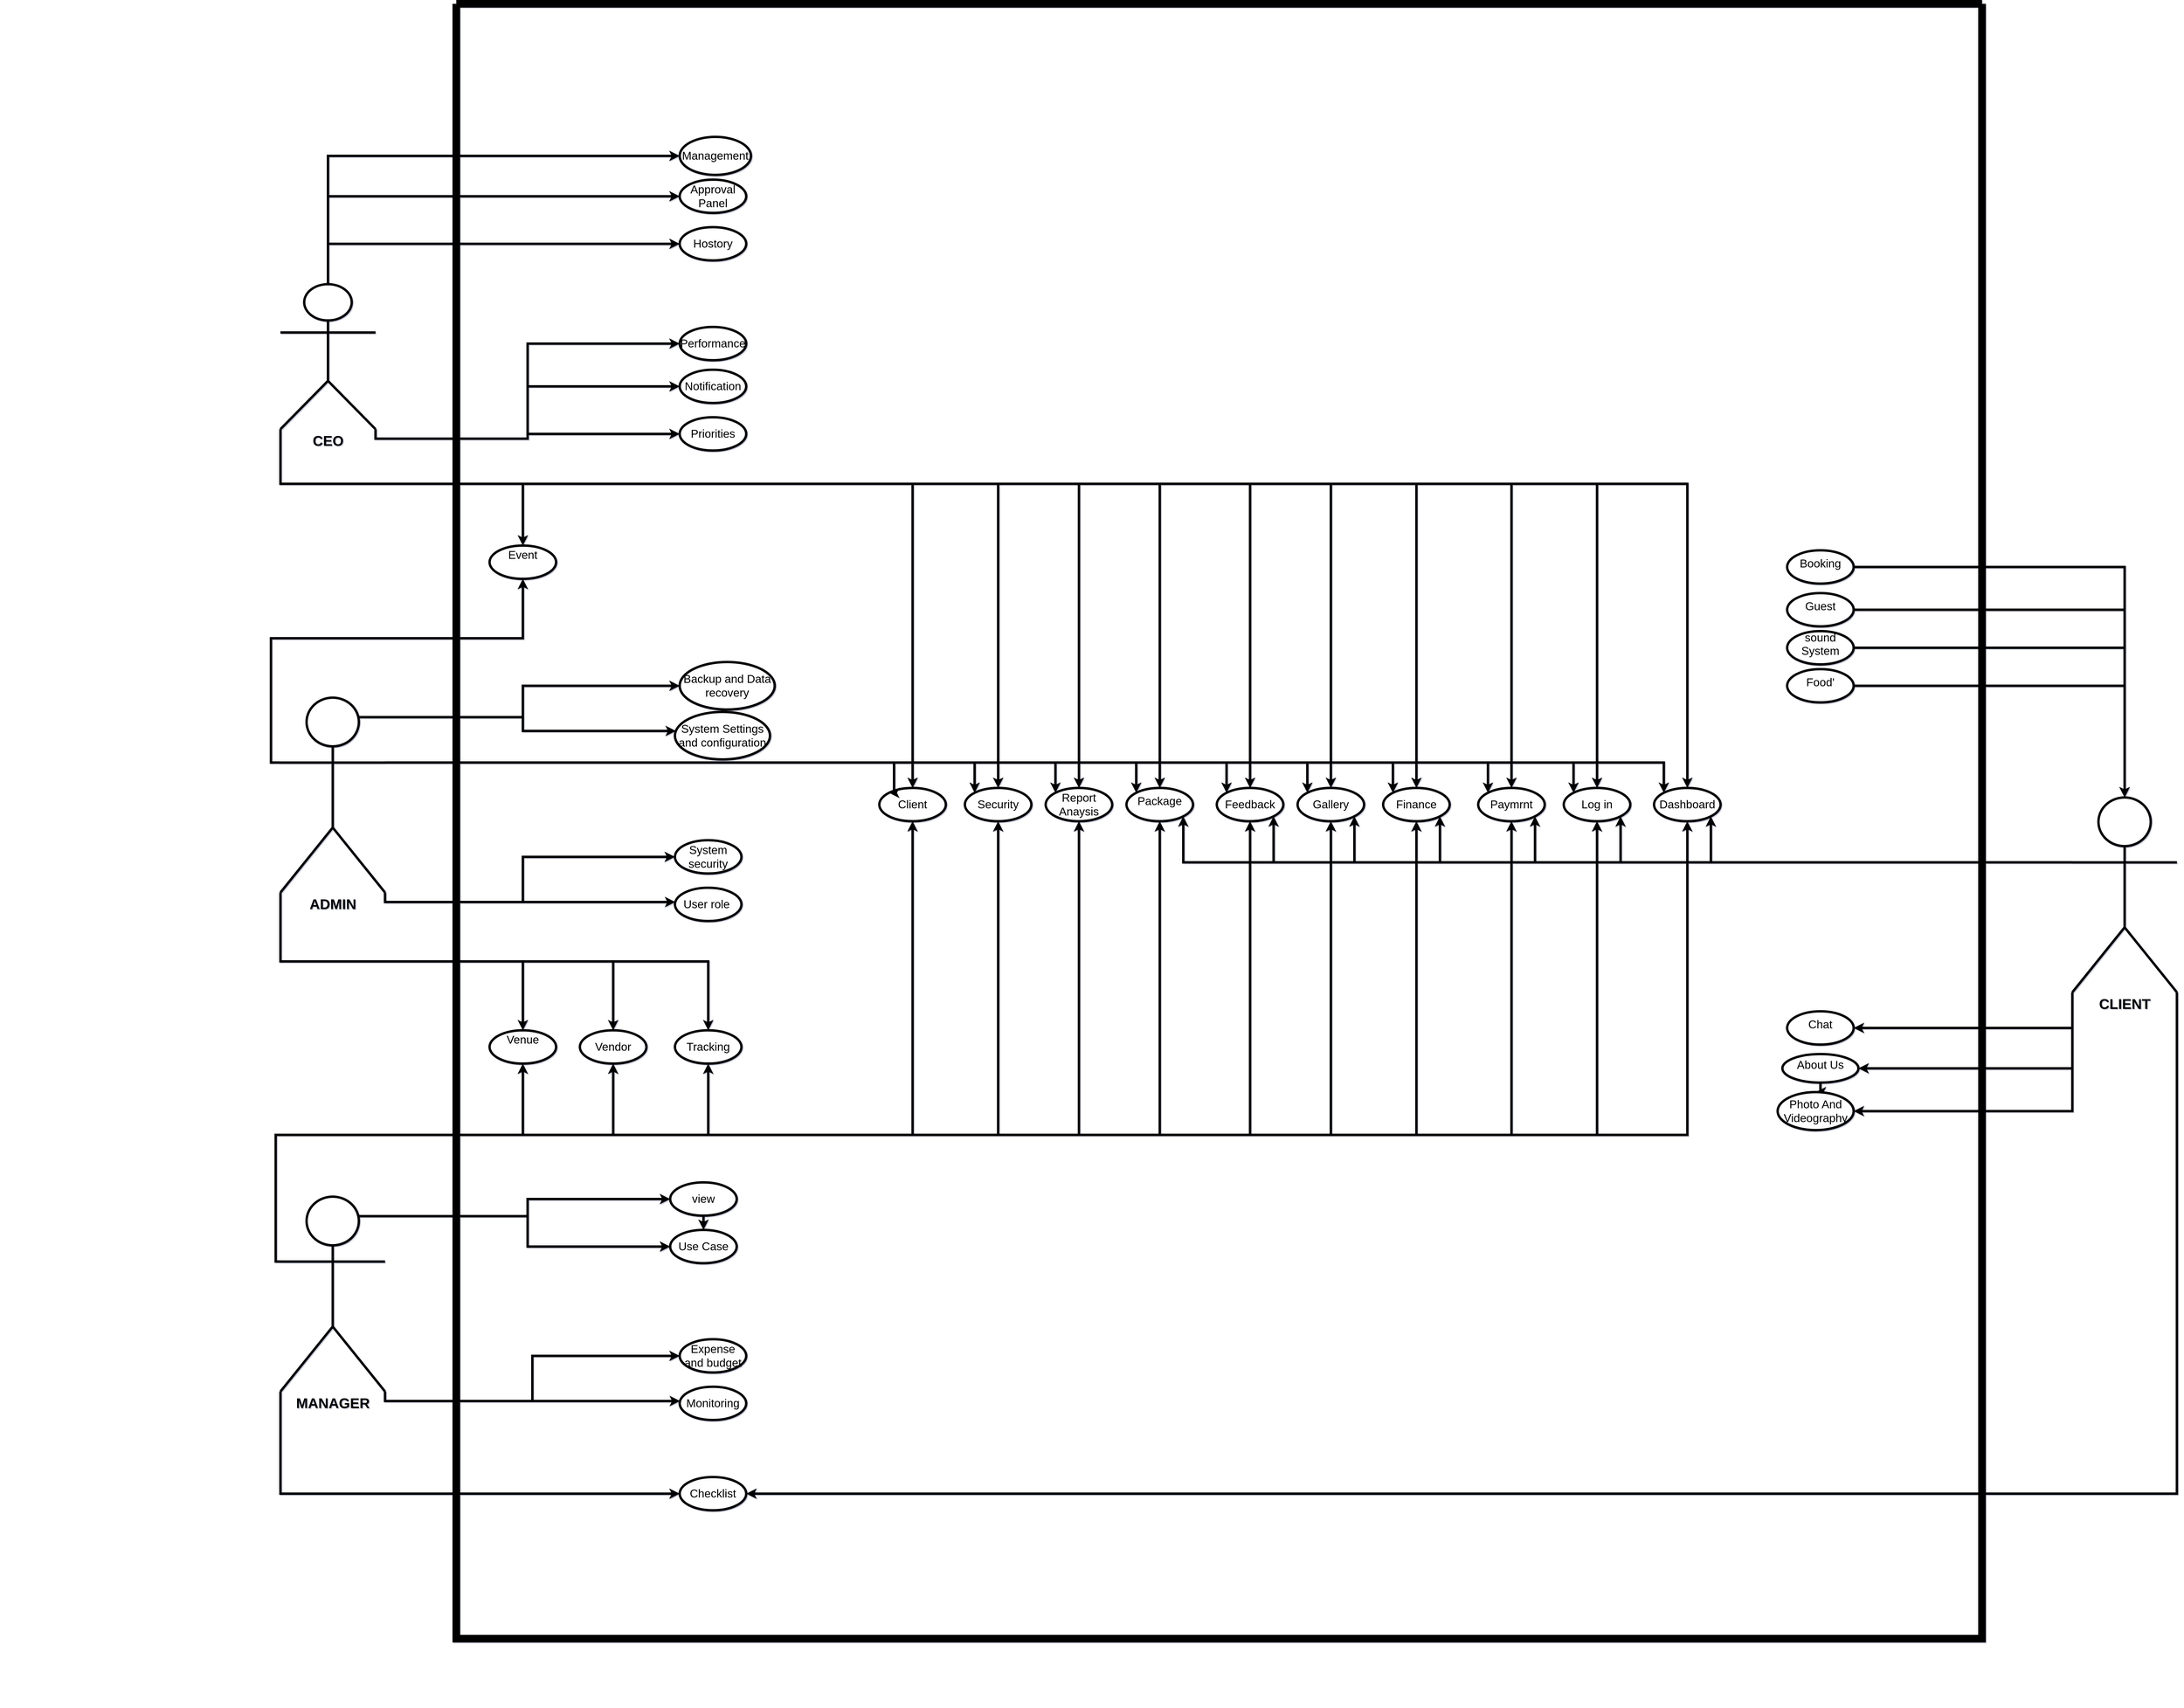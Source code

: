 <mxfile version="28.0.6">
  <diagram name="Page-1" id="98i2WBAldwoyOvlq1uC4">
    <mxGraphModel dx="9680" dy="4205" grid="1" gridSize="10" guides="1" tooltips="1" connect="1" arrows="1" fold="1" page="1" pageScale="1" pageWidth="850" pageHeight="1100" background="none" math="0" shadow="1">
      <root>
        <mxCell id="0" />
        <mxCell id="1" parent="0" />
        <mxCell id="5RYKfQcQYVmvj1kTy-Aw-5" value="&lt;font style=&quot;font-size: 24px;&quot;&gt;Client&lt;/font&gt;" style="ellipse;whiteSpace=wrap;html=1;strokeWidth=5;" parent="1" vertex="1">
          <mxGeometry x="-200" y="2040" width="140" height="70" as="geometry" />
        </mxCell>
        <mxCell id="5RYKfQcQYVmvj1kTy-Aw-12" value="&lt;font style=&quot;font-size: 24px;&quot;&gt;Security&lt;/font&gt;" style="ellipse;whiteSpace=wrap;html=1;strokeWidth=5;" parent="1" vertex="1">
          <mxGeometry x="-20" y="2040" width="140" height="70" as="geometry" />
        </mxCell>
        <mxCell id="5RYKfQcQYVmvj1kTy-Aw-13" value="&lt;font style=&quot;font-size: 24px;&quot;&gt;Report Anaysis&lt;/font&gt;" style="ellipse;whiteSpace=wrap;html=1;strokeWidth=5;" parent="1" vertex="1">
          <mxGeometry x="150" y="2040" width="140" height="70" as="geometry" />
        </mxCell>
        <mxCell id="5RYKfQcQYVmvj1kTy-Aw-14" value="&lt;font style=&quot;font-size: 24px;&quot;&gt;Package&lt;br&gt;&lt;/font&gt;&lt;div&gt;&lt;br&gt;&lt;/div&gt;" style="ellipse;whiteSpace=wrap;html=1;strokeWidth=5;" parent="1" vertex="1">
          <mxGeometry x="320" y="2040" width="140" height="70" as="geometry" />
        </mxCell>
        <mxCell id="5RYKfQcQYVmvj1kTy-Aw-15" value="&lt;font style=&quot;font-size: 24px;&quot;&gt;Feedback&lt;/font&gt;" style="ellipse;whiteSpace=wrap;html=1;strokeWidth=5;" parent="1" vertex="1">
          <mxGeometry x="510" y="2040" width="140" height="70" as="geometry" />
        </mxCell>
        <mxCell id="5RYKfQcQYVmvj1kTy-Aw-24" value="&lt;font style=&quot;font-size: 24px;&quot;&gt;Finance&lt;/font&gt;" style="ellipse;whiteSpace=wrap;html=1;strokeWidth=5;" parent="1" vertex="1">
          <mxGeometry x="860" y="2040" width="140" height="70" as="geometry" />
        </mxCell>
        <mxCell id="5RYKfQcQYVmvj1kTy-Aw-28" value="&lt;font style=&quot;font-size: 24px;&quot;&gt;Chat&lt;/font&gt;&lt;div&gt;&lt;br&gt;&lt;/div&gt;" style="ellipse;whiteSpace=wrap;html=1;strokeWidth=5;" parent="1" vertex="1">
          <mxGeometry x="1710" y="2510" width="140" height="70" as="geometry" />
        </mxCell>
        <mxCell id="NRBMkL1OBzcQJpQFI0O--3" value="" style="edgeStyle=orthogonalEdgeStyle;rounded=0;orthogonalLoop=1;jettySize=auto;html=1;strokeWidth=5;" parent="1" source="5RYKfQcQYVmvj1kTy-Aw-34" target="5RYKfQcQYVmvj1kTy-Aw-35" edge="1">
          <mxGeometry relative="1" as="geometry" />
        </mxCell>
        <mxCell id="5RYKfQcQYVmvj1kTy-Aw-34" value="&lt;font style=&quot;font-size: 24px;&quot;&gt;About Us&lt;/font&gt;&lt;div&gt;&lt;br&gt;&lt;/div&gt;" style="ellipse;whiteSpace=wrap;html=1;strokeWidth=5;" parent="1" vertex="1">
          <mxGeometry x="1700" y="2600" width="160" height="60" as="geometry" />
        </mxCell>
        <mxCell id="5RYKfQcQYVmvj1kTy-Aw-36" value="&lt;font style=&quot;font-size: 24px;&quot;&gt;Food&#39;&lt;/font&gt;&lt;div&gt;&lt;br&gt;&lt;/div&gt;" style="ellipse;whiteSpace=wrap;html=1;strokeWidth=5;" parent="1" vertex="1">
          <mxGeometry x="1710" y="1790" width="140" height="70" as="geometry" />
        </mxCell>
        <mxCell id="RMpWVRfSquwFkgEpWFyZ-4" style="edgeStyle=orthogonalEdgeStyle;rounded=0;orthogonalLoop=1;jettySize=auto;html=1;exitX=1;exitY=0.5;exitDx=0;exitDy=0;strokeWidth=5;" parent="1" source="5RYKfQcQYVmvj1kTy-Aw-37" target="RMpWVRfSquwFkgEpWFyZ-1" edge="1">
          <mxGeometry relative="1" as="geometry" />
        </mxCell>
        <mxCell id="5RYKfQcQYVmvj1kTy-Aw-37" value="&lt;font style=&quot;font-size: 24px;&quot;&gt;sound System&lt;/font&gt;&lt;div&gt;&lt;br&gt;&lt;/div&gt;" style="ellipse;whiteSpace=wrap;html=1;strokeWidth=5;" parent="1" vertex="1">
          <mxGeometry x="1710" y="1710" width="140" height="70" as="geometry" />
        </mxCell>
        <mxCell id="5RYKfQcQYVmvj1kTy-Aw-38" value="&lt;font style=&quot;font-size: 24px;&quot;&gt;Guest&lt;/font&gt;&lt;div&gt;&lt;br&gt;&lt;/div&gt;" style="ellipse;whiteSpace=wrap;html=1;strokeWidth=5;" parent="1" vertex="1">
          <mxGeometry x="1710" y="1630" width="140" height="70" as="geometry" />
        </mxCell>
        <mxCell id="RMpWVRfSquwFkgEpWFyZ-6" style="edgeStyle=orthogonalEdgeStyle;rounded=0;orthogonalLoop=1;jettySize=auto;html=1;exitX=1;exitY=0.5;exitDx=0;exitDy=0;strokeWidth=5;" parent="1" source="5RYKfQcQYVmvj1kTy-Aw-39" target="RMpWVRfSquwFkgEpWFyZ-1" edge="1">
          <mxGeometry relative="1" as="geometry" />
        </mxCell>
        <mxCell id="5RYKfQcQYVmvj1kTy-Aw-39" value="&lt;font style=&quot;font-size: 24px;&quot;&gt;Booking&lt;/font&gt;&lt;div&gt;&lt;br&gt;&lt;/div&gt;" style="ellipse;whiteSpace=wrap;html=1;strokeWidth=5;" parent="1" vertex="1">
          <mxGeometry x="1710" y="1540" width="140" height="70" as="geometry" />
        </mxCell>
        <mxCell id="5RYKfQcQYVmvj1kTy-Aw-41" value="&lt;font style=&quot;font-size: 24px;&quot;&gt;Gallery&lt;/font&gt;" style="ellipse;whiteSpace=wrap;html=1;strokeWidth=5;" parent="1" vertex="1">
          <mxGeometry x="680" y="2040" width="140" height="70" as="geometry" />
        </mxCell>
        <mxCell id="5RYKfQcQYVmvj1kTy-Aw-42" value="&lt;font style=&quot;font-size: 24px;&quot;&gt;Vendor&lt;/font&gt;" style="ellipse;whiteSpace=wrap;html=1;strokeWidth=5;" parent="1" vertex="1">
          <mxGeometry x="-830" y="2550" width="140" height="70" as="geometry" />
        </mxCell>
        <mxCell id="5RYKfQcQYVmvj1kTy-Aw-43" value="&lt;font style=&quot;font-size: 24px;&quot;&gt;Use Case&lt;/font&gt;" style="ellipse;whiteSpace=wrap;html=1;strokeWidth=5;" parent="1" vertex="1">
          <mxGeometry x="-640" y="2970" width="140" height="70" as="geometry" />
        </mxCell>
        <mxCell id="5RYKfQcQYVmvj1kTy-Aw-44" value="&lt;font style=&quot;font-size: 24px;&quot;&gt;Expense and budget&lt;/font&gt;" style="ellipse;whiteSpace=wrap;html=1;strokeWidth=5;" parent="1" vertex="1">
          <mxGeometry x="-620" y="3200" width="140" height="70" as="geometry" />
        </mxCell>
        <mxCell id="5RYKfQcQYVmvj1kTy-Aw-45" value="&lt;font style=&quot;font-size: 24px;&quot;&gt;Monitoring&lt;/font&gt;" style="ellipse;whiteSpace=wrap;html=1;strokeWidth=5;" parent="1" vertex="1">
          <mxGeometry x="-620" y="3300" width="140" height="70" as="geometry" />
        </mxCell>
        <mxCell id="5RYKfQcQYVmvj1kTy-Aw-46" value="&lt;font style=&quot;font-size: 24px;&quot;&gt;Dashboard&lt;/font&gt;" style="ellipse;whiteSpace=wrap;html=1;strokeWidth=5;" parent="1" vertex="1">
          <mxGeometry x="1430" y="2040" width="140" height="70" as="geometry" />
        </mxCell>
        <mxCell id="NRBMkL1OBzcQJpQFI0O--4" value="" style="edgeStyle=orthogonalEdgeStyle;rounded=0;orthogonalLoop=1;jettySize=auto;html=1;strokeWidth=5;" parent="1" source="5RYKfQcQYVmvj1kTy-Aw-47" target="5RYKfQcQYVmvj1kTy-Aw-43" edge="1">
          <mxGeometry relative="1" as="geometry" />
        </mxCell>
        <mxCell id="5RYKfQcQYVmvj1kTy-Aw-47" value="&lt;font style=&quot;font-size: 24px;&quot;&gt;view&lt;/font&gt;" style="ellipse;whiteSpace=wrap;html=1;strokeWidth=5;" parent="1" vertex="1">
          <mxGeometry x="-640" y="2870" width="140" height="70" as="geometry" />
        </mxCell>
        <mxCell id="5RYKfQcQYVmvj1kTy-Aw-48" value="&lt;font style=&quot;font-size: 24px;&quot;&gt;Tracking&lt;/font&gt;" style="ellipse;whiteSpace=wrap;html=1;strokeWidth=5;" parent="1" vertex="1">
          <mxGeometry x="-630" y="2550" width="140" height="70" as="geometry" />
        </mxCell>
        <mxCell id="GL6uxgAYJIIQpSZrVHLU-10" value="&lt;font style=&quot;font-size: 24px;&quot;&gt;Venue&lt;/font&gt;&lt;div&gt;&lt;span style=&quot;color: rgba(0, 0, 0, 0); font-family: monospace; text-align: start; text-wrap-mode: nowrap;&quot;&gt;&lt;font size=&quot;3&quot;&gt;%3CmxGraphModel%3E%3Croot%3E%3CmxCell%20id%3D%220%22%2F%3E%3CmxCell%20id%3D%221%22%20parent%3D%220%22%2F%3E%3CmxCell%20id%3D%222%22%20value%3D%22Use%20Case%22%20style%3D%22ellipse%3BwhiteSpace%3Dwrap%3Bhtml%3D1%3B%22%20vertex%3D%221%22%20parent%3D%221%22%3E%3CmxGeometry%20x%3D%22-440%22%20y%3D%221960%22%20width%3D%22140%22%20height%3D%2270%22%20as%3D%22geometry%22%2F%3E%3C%2FmxCell%3E%3C%2Froot%3E%3C%2FmxGraphModel%3E&lt;/font&gt;&lt;/span&gt;&lt;/div&gt;" style="ellipse;whiteSpace=wrap;html=1;strokeWidth=5;" parent="1" vertex="1">
          <mxGeometry x="-1020" y="2550" width="140" height="70" as="geometry" />
        </mxCell>
        <mxCell id="GL6uxgAYJIIQpSZrVHLU-13" value="&lt;font style=&quot;font-size: 24px;&quot;&gt;Paymrnt&lt;/font&gt;" style="ellipse;whiteSpace=wrap;html=1;strokeWidth=5;" parent="1" vertex="1">
          <mxGeometry x="1060" y="2040" width="140" height="70" as="geometry" />
        </mxCell>
        <mxCell id="2cAelRh5ny395EdpJnny-1" value="" style="edgeStyle=orthogonalEdgeStyle;rounded=0;orthogonalLoop=1;jettySize=auto;html=1;strokeWidth=5;" parent="1" source="GL6uxgAYJIIQpSZrVHLU-14" target="GL6uxgAYJIIQpSZrVHLU-16" edge="1">
          <mxGeometry relative="1" as="geometry" />
        </mxCell>
        <mxCell id="GL6uxgAYJIIQpSZrVHLU-14" value="&lt;font style=&quot;font-size: 24px;&quot;&gt;System Settings and configuration&lt;/font&gt;" style="ellipse;whiteSpace=wrap;html=1;strokeWidth=5;" parent="1" vertex="1">
          <mxGeometry x="-630" y="1880" width="200" height="100" as="geometry" />
        </mxCell>
        <mxCell id="GL6uxgAYJIIQpSZrVHLU-15" value="&lt;font style=&quot;font-size: 24px;&quot;&gt;User role&amp;nbsp;&lt;/font&gt;" style="ellipse;whiteSpace=wrap;html=1;strokeWidth=5;" parent="1" vertex="1">
          <mxGeometry x="-630" y="2250" width="140" height="70" as="geometry" />
        </mxCell>
        <mxCell id="GL6uxgAYJIIQpSZrVHLU-17" value="&lt;font style=&quot;font-size: 24px;&quot;&gt;Approval Panel&lt;/font&gt;" style="ellipse;whiteSpace=wrap;html=1;strokeWidth=5;" parent="1" vertex="1">
          <mxGeometry x="-620" y="760" width="140" height="70" as="geometry" />
        </mxCell>
        <mxCell id="GL6uxgAYJIIQpSZrVHLU-20" value="&lt;font style=&quot;font-size: 24px;&quot;&gt;Performance&lt;/font&gt;" style="ellipse;whiteSpace=wrap;html=1;strokeWidth=5;" parent="1" vertex="1">
          <mxGeometry x="-620" y="1070" width="140" height="70" as="geometry" />
        </mxCell>
        <mxCell id="GL6uxgAYJIIQpSZrVHLU-21" value="&lt;font style=&quot;font-size: 24px;&quot;&gt;Priorities&lt;/font&gt;" style="ellipse;whiteSpace=wrap;html=1;strokeWidth=5;" parent="1" vertex="1">
          <mxGeometry x="-620" y="1260" width="140" height="70" as="geometry" />
        </mxCell>
        <mxCell id="GL6uxgAYJIIQpSZrVHLU-22" value="&lt;font style=&quot;font-size: 24px;&quot;&gt;Notification&lt;/font&gt;" style="ellipse;whiteSpace=wrap;html=1;strokeWidth=5;" parent="1" vertex="1">
          <mxGeometry x="-620" y="1160" width="140" height="70" as="geometry" />
        </mxCell>
        <mxCell id="GL6uxgAYJIIQpSZrVHLU-23" value="&lt;font style=&quot;font-size: 24px;&quot;&gt;Hostory&lt;/font&gt;" style="ellipse;whiteSpace=wrap;html=1;strokeWidth=5;" parent="1" vertex="1">
          <mxGeometry x="-620" y="860" width="140" height="70" as="geometry" />
        </mxCell>
        <mxCell id="GL6uxgAYJIIQpSZrVHLU-24" value="&lt;font style=&quot;font-size: 24px;&quot;&gt;Management&lt;/font&gt;" style="ellipse;whiteSpace=wrap;html=1;strokeWidth=5;" parent="1" vertex="1">
          <mxGeometry x="-620" y="670" width="150" height="80" as="geometry" />
        </mxCell>
        <mxCell id="GL6uxgAYJIIQpSZrVHLU-25" value="&lt;font style=&quot;font-size: 24px;&quot;&gt;System security&lt;/font&gt;" style="ellipse;whiteSpace=wrap;html=1;strokeWidth=5;" parent="1" vertex="1">
          <mxGeometry x="-630" y="2150" width="140" height="70" as="geometry" />
        </mxCell>
        <mxCell id="GL6uxgAYJIIQpSZrVHLU-26" value="&lt;font style=&quot;font-size: 24px;&quot;&gt;Log in&lt;/font&gt;" style="ellipse;whiteSpace=wrap;html=1;strokeWidth=5;" parent="1" vertex="1">
          <mxGeometry x="1240" y="2040" width="140" height="70" as="geometry" />
        </mxCell>
        <mxCell id="GL6uxgAYJIIQpSZrVHLU-75" style="edgeStyle=orthogonalEdgeStyle;rounded=0;orthogonalLoop=1;jettySize=auto;html=1;exitX=0;exitY=1;exitDx=0;exitDy=0;exitPerimeter=0;entryX=0.5;entryY=0;entryDx=0;entryDy=0;strokeWidth=5;" parent="1" source="GL6uxgAYJIIQpSZrVHLU-29" target="GL6uxgAYJIIQpSZrVHLU-10" edge="1">
          <mxGeometry relative="1" as="geometry" />
        </mxCell>
        <mxCell id="GL6uxgAYJIIQpSZrVHLU-77" style="edgeStyle=orthogonalEdgeStyle;rounded=0;orthogonalLoop=1;jettySize=auto;html=1;exitX=0;exitY=1;exitDx=0;exitDy=0;exitPerimeter=0;entryX=0.5;entryY=0;entryDx=0;entryDy=0;strokeWidth=5;" parent="1" source="GL6uxgAYJIIQpSZrVHLU-29" target="5RYKfQcQYVmvj1kTy-Aw-42" edge="1">
          <mxGeometry relative="1" as="geometry" />
        </mxCell>
        <mxCell id="GL6uxgAYJIIQpSZrVHLU-78" style="edgeStyle=orthogonalEdgeStyle;rounded=0;orthogonalLoop=1;jettySize=auto;html=1;exitX=0;exitY=1;exitDx=0;exitDy=0;exitPerimeter=0;entryX=0.5;entryY=0;entryDx=0;entryDy=0;strokeWidth=5;" parent="1" source="GL6uxgAYJIIQpSZrVHLU-29" target="5RYKfQcQYVmvj1kTy-Aw-48" edge="1">
          <mxGeometry relative="1" as="geometry" />
        </mxCell>
        <mxCell id="GL6uxgAYJIIQpSZrVHLU-84" style="edgeStyle=orthogonalEdgeStyle;rounded=0;orthogonalLoop=1;jettySize=auto;html=1;exitX=0;exitY=0.333;exitDx=0;exitDy=0;exitPerimeter=0;entryX=0.5;entryY=1;entryDx=0;entryDy=0;strokeWidth=5;" parent="1" source="GL6uxgAYJIIQpSZrVHLU-29" target="GL6uxgAYJIIQpSZrVHLU-81" edge="1">
          <mxGeometry relative="1" as="geometry" />
        </mxCell>
        <mxCell id="GL6uxgAYJIIQpSZrVHLU-91" style="edgeStyle=orthogonalEdgeStyle;rounded=0;orthogonalLoop=1;jettySize=auto;html=1;exitX=1;exitY=0.333;exitDx=0;exitDy=0;exitPerimeter=0;entryX=0;entryY=0;entryDx=0;entryDy=0;strokeWidth=5;" parent="1" source="GL6uxgAYJIIQpSZrVHLU-29" target="5RYKfQcQYVmvj1kTy-Aw-5" edge="1">
          <mxGeometry relative="1" as="geometry">
            <Array as="points">
              <mxPoint x="-169" y="1987" />
            </Array>
          </mxGeometry>
        </mxCell>
        <mxCell id="GL6uxgAYJIIQpSZrVHLU-92" style="edgeStyle=orthogonalEdgeStyle;rounded=0;orthogonalLoop=1;jettySize=auto;html=1;exitX=1;exitY=0.333;exitDx=0;exitDy=0;exitPerimeter=0;entryX=0;entryY=0;entryDx=0;entryDy=0;strokeWidth=5;" parent="1" source="GL6uxgAYJIIQpSZrVHLU-29" target="5RYKfQcQYVmvj1kTy-Aw-12" edge="1">
          <mxGeometry relative="1" as="geometry">
            <Array as="points">
              <mxPoint x="1" y="1987" />
            </Array>
          </mxGeometry>
        </mxCell>
        <mxCell id="GL6uxgAYJIIQpSZrVHLU-93" style="edgeStyle=orthogonalEdgeStyle;rounded=0;orthogonalLoop=1;jettySize=auto;html=1;exitX=1;exitY=0.333;exitDx=0;exitDy=0;exitPerimeter=0;entryX=0;entryY=0;entryDx=0;entryDy=0;strokeWidth=5;" parent="1" source="GL6uxgAYJIIQpSZrVHLU-29" target="5RYKfQcQYVmvj1kTy-Aw-13" edge="1">
          <mxGeometry relative="1" as="geometry">
            <Array as="points">
              <mxPoint x="170" y="1987" />
            </Array>
          </mxGeometry>
        </mxCell>
        <mxCell id="GL6uxgAYJIIQpSZrVHLU-94" style="edgeStyle=orthogonalEdgeStyle;rounded=0;orthogonalLoop=1;jettySize=auto;html=1;exitX=1;exitY=0.333;exitDx=0;exitDy=0;exitPerimeter=0;entryX=0;entryY=0;entryDx=0;entryDy=0;strokeWidth=5;" parent="1" source="GL6uxgAYJIIQpSZrVHLU-29" target="5RYKfQcQYVmvj1kTy-Aw-14" edge="1">
          <mxGeometry relative="1" as="geometry">
            <Array as="points">
              <mxPoint x="340" y="1987" />
            </Array>
          </mxGeometry>
        </mxCell>
        <mxCell id="GL6uxgAYJIIQpSZrVHLU-96" style="edgeStyle=orthogonalEdgeStyle;rounded=0;orthogonalLoop=1;jettySize=auto;html=1;exitX=1;exitY=0.333;exitDx=0;exitDy=0;exitPerimeter=0;entryX=0;entryY=0;entryDx=0;entryDy=0;strokeWidth=5;" parent="1" source="GL6uxgAYJIIQpSZrVHLU-29" target="5RYKfQcQYVmvj1kTy-Aw-15" edge="1">
          <mxGeometry relative="1" as="geometry">
            <Array as="points">
              <mxPoint x="531" y="1987" />
            </Array>
          </mxGeometry>
        </mxCell>
        <mxCell id="GL6uxgAYJIIQpSZrVHLU-97" style="edgeStyle=orthogonalEdgeStyle;rounded=0;orthogonalLoop=1;jettySize=auto;html=1;exitX=1;exitY=0.333;exitDx=0;exitDy=0;exitPerimeter=0;entryX=0;entryY=0;entryDx=0;entryDy=0;strokeWidth=5;" parent="1" source="GL6uxgAYJIIQpSZrVHLU-29" target="5RYKfQcQYVmvj1kTy-Aw-41" edge="1">
          <mxGeometry relative="1" as="geometry">
            <Array as="points">
              <mxPoint x="700" y="1987" />
            </Array>
          </mxGeometry>
        </mxCell>
        <mxCell id="GL6uxgAYJIIQpSZrVHLU-98" style="edgeStyle=orthogonalEdgeStyle;rounded=0;orthogonalLoop=1;jettySize=auto;html=1;exitX=1;exitY=0.333;exitDx=0;exitDy=0;exitPerimeter=0;entryX=0;entryY=0;entryDx=0;entryDy=0;strokeWidth=5;" parent="1" source="GL6uxgAYJIIQpSZrVHLU-29" target="5RYKfQcQYVmvj1kTy-Aw-24" edge="1">
          <mxGeometry relative="1" as="geometry">
            <Array as="points">
              <mxPoint x="880" y="1987" />
            </Array>
          </mxGeometry>
        </mxCell>
        <mxCell id="GL6uxgAYJIIQpSZrVHLU-99" style="edgeStyle=orthogonalEdgeStyle;rounded=0;orthogonalLoop=1;jettySize=auto;html=1;exitX=1;exitY=0.333;exitDx=0;exitDy=0;exitPerimeter=0;entryX=0;entryY=0;entryDx=0;entryDy=0;strokeWidth=5;" parent="1" source="GL6uxgAYJIIQpSZrVHLU-29" target="GL6uxgAYJIIQpSZrVHLU-13" edge="1">
          <mxGeometry relative="1" as="geometry">
            <Array as="points">
              <mxPoint x="1080" y="1987" />
            </Array>
          </mxGeometry>
        </mxCell>
        <mxCell id="GL6uxgAYJIIQpSZrVHLU-100" style="edgeStyle=orthogonalEdgeStyle;rounded=0;orthogonalLoop=1;jettySize=auto;html=1;exitX=1;exitY=0.333;exitDx=0;exitDy=0;exitPerimeter=0;entryX=0;entryY=0;entryDx=0;entryDy=0;strokeWidth=5;" parent="1" source="GL6uxgAYJIIQpSZrVHLU-29" target="GL6uxgAYJIIQpSZrVHLU-26" edge="1">
          <mxGeometry relative="1" as="geometry">
            <Array as="points">
              <mxPoint x="1260" y="1987" />
            </Array>
          </mxGeometry>
        </mxCell>
        <mxCell id="GL6uxgAYJIIQpSZrVHLU-101" style="edgeStyle=orthogonalEdgeStyle;rounded=0;orthogonalLoop=1;jettySize=auto;html=1;exitX=1;exitY=0.333;exitDx=0;exitDy=0;exitPerimeter=0;entryX=0;entryY=0;entryDx=0;entryDy=0;strokeWidth=5;" parent="1" source="GL6uxgAYJIIQpSZrVHLU-29" target="5RYKfQcQYVmvj1kTy-Aw-46" edge="1">
          <mxGeometry relative="1" as="geometry">
            <Array as="points">
              <mxPoint x="1450" y="1987" />
            </Array>
          </mxGeometry>
        </mxCell>
        <mxCell id="RMpWVRfSquwFkgEpWFyZ-10" style="edgeStyle=orthogonalEdgeStyle;rounded=0;orthogonalLoop=1;jettySize=auto;html=1;exitX=0.75;exitY=0.1;exitDx=0;exitDy=0;exitPerimeter=0;strokeWidth=5;" parent="1" source="GL6uxgAYJIIQpSZrVHLU-29" target="GL6uxgAYJIIQpSZrVHLU-14" edge="1">
          <mxGeometry relative="1" as="geometry">
            <Array as="points">
              <mxPoint x="-950" y="1891" />
              <mxPoint x="-950" y="1920" />
            </Array>
          </mxGeometry>
        </mxCell>
        <mxCell id="RMpWVRfSquwFkgEpWFyZ-13" style="edgeStyle=orthogonalEdgeStyle;rounded=0;orthogonalLoop=1;jettySize=auto;html=1;exitX=0.75;exitY=0.1;exitDx=0;exitDy=0;exitPerimeter=0;entryX=0;entryY=0.5;entryDx=0;entryDy=0;strokeWidth=5;" parent="1" source="GL6uxgAYJIIQpSZrVHLU-29" target="GL6uxgAYJIIQpSZrVHLU-16" edge="1">
          <mxGeometry relative="1" as="geometry">
            <Array as="points">
              <mxPoint x="-950" y="1891" />
              <mxPoint x="-950" y="1825" />
            </Array>
          </mxGeometry>
        </mxCell>
        <mxCell id="RMpWVRfSquwFkgEpWFyZ-14" style="edgeStyle=orthogonalEdgeStyle;rounded=0;orthogonalLoop=1;jettySize=auto;html=1;exitX=1;exitY=1;exitDx=0;exitDy=0;exitPerimeter=0;entryX=0;entryY=0.5;entryDx=0;entryDy=0;strokeWidth=5;" parent="1" source="GL6uxgAYJIIQpSZrVHLU-29" target="GL6uxgAYJIIQpSZrVHLU-25" edge="1">
          <mxGeometry relative="1" as="geometry">
            <Array as="points">
              <mxPoint x="-1240" y="2280" />
              <mxPoint x="-950" y="2280" />
              <mxPoint x="-950" y="2185" />
            </Array>
          </mxGeometry>
        </mxCell>
        <mxCell id="RMpWVRfSquwFkgEpWFyZ-16" style="edgeStyle=orthogonalEdgeStyle;rounded=0;orthogonalLoop=1;jettySize=auto;html=1;exitX=1;exitY=1;exitDx=0;exitDy=0;exitPerimeter=0;strokeWidth=5;" parent="1" source="GL6uxgAYJIIQpSZrVHLU-29" target="GL6uxgAYJIIQpSZrVHLU-15" edge="1">
          <mxGeometry relative="1" as="geometry">
            <Array as="points">
              <mxPoint x="-1240" y="2280" />
            </Array>
          </mxGeometry>
        </mxCell>
        <mxCell id="GL6uxgAYJIIQpSZrVHLU-29" value="&lt;font&gt;ADMIN&lt;/font&gt;" style="shape=umlActor;verticalLabelPosition=bottom;verticalAlign=top;html=1;strokeWidth=5;fontStyle=1;fontSize=30;" parent="1" vertex="1">
          <mxGeometry x="-1460" y="1850" width="220" height="410" as="geometry" />
        </mxCell>
        <mxCell id="GL6uxgAYJIIQpSZrVHLU-40" style="edgeStyle=orthogonalEdgeStyle;rounded=0;orthogonalLoop=1;jettySize=auto;html=1;exitX=0.5;exitY=0;exitDx=0;exitDy=0;exitPerimeter=0;entryX=0;entryY=0.5;entryDx=0;entryDy=0;strokeWidth=5;" parent="1" source="GL6uxgAYJIIQpSZrVHLU-31" target="GL6uxgAYJIIQpSZrVHLU-24" edge="1">
          <mxGeometry relative="1" as="geometry" />
        </mxCell>
        <mxCell id="GL6uxgAYJIIQpSZrVHLU-41" style="edgeStyle=orthogonalEdgeStyle;rounded=0;orthogonalLoop=1;jettySize=auto;html=1;exitX=0.5;exitY=0;exitDx=0;exitDy=0;exitPerimeter=0;entryX=0;entryY=0.5;entryDx=0;entryDy=0;strokeWidth=5;" parent="1" source="GL6uxgAYJIIQpSZrVHLU-31" target="GL6uxgAYJIIQpSZrVHLU-17" edge="1">
          <mxGeometry relative="1" as="geometry" />
        </mxCell>
        <mxCell id="GL6uxgAYJIIQpSZrVHLU-85" style="edgeStyle=orthogonalEdgeStyle;rounded=0;orthogonalLoop=1;jettySize=auto;html=1;exitX=0;exitY=1;exitDx=0;exitDy=0;exitPerimeter=0;entryX=0.5;entryY=0;entryDx=0;entryDy=0;strokeWidth=5;" parent="1" source="GL6uxgAYJIIQpSZrVHLU-31" target="GL6uxgAYJIIQpSZrVHLU-81" edge="1">
          <mxGeometry relative="1" as="geometry">
            <Array as="points">
              <mxPoint x="-1460" y="1400" />
              <mxPoint x="-950" y="1400" />
            </Array>
          </mxGeometry>
        </mxCell>
        <mxCell id="GL6uxgAYJIIQpSZrVHLU-104" style="edgeStyle=orthogonalEdgeStyle;rounded=0;orthogonalLoop=1;jettySize=auto;html=1;exitX=0;exitY=1;exitDx=0;exitDy=0;exitPerimeter=0;entryX=0.5;entryY=0;entryDx=0;entryDy=0;strokeWidth=5;" parent="1" source="GL6uxgAYJIIQpSZrVHLU-31" target="5RYKfQcQYVmvj1kTy-Aw-5" edge="1">
          <mxGeometry relative="1" as="geometry">
            <Array as="points">
              <mxPoint x="-1460" y="1400" />
              <mxPoint x="-130" y="1400" />
            </Array>
          </mxGeometry>
        </mxCell>
        <mxCell id="GL6uxgAYJIIQpSZrVHLU-105" style="edgeStyle=orthogonalEdgeStyle;rounded=0;orthogonalLoop=1;jettySize=auto;html=1;exitX=0;exitY=1;exitDx=0;exitDy=0;exitPerimeter=0;entryX=0.5;entryY=0;entryDx=0;entryDy=0;strokeWidth=5;" parent="1" source="GL6uxgAYJIIQpSZrVHLU-31" target="5RYKfQcQYVmvj1kTy-Aw-12" edge="1">
          <mxGeometry relative="1" as="geometry">
            <Array as="points">
              <mxPoint x="-1460" y="1400" />
              <mxPoint x="50" y="1400" />
            </Array>
          </mxGeometry>
        </mxCell>
        <mxCell id="GL6uxgAYJIIQpSZrVHLU-108" style="edgeStyle=orthogonalEdgeStyle;rounded=0;orthogonalLoop=1;jettySize=auto;html=1;exitX=0;exitY=1;exitDx=0;exitDy=0;exitPerimeter=0;entryX=0.5;entryY=0;entryDx=0;entryDy=0;strokeWidth=5;" parent="1" source="GL6uxgAYJIIQpSZrVHLU-31" target="5RYKfQcQYVmvj1kTy-Aw-13" edge="1">
          <mxGeometry relative="1" as="geometry">
            <Array as="points">
              <mxPoint x="-1460" y="1400" />
              <mxPoint x="220" y="1400" />
            </Array>
          </mxGeometry>
        </mxCell>
        <mxCell id="GL6uxgAYJIIQpSZrVHLU-109" style="edgeStyle=orthogonalEdgeStyle;rounded=0;orthogonalLoop=1;jettySize=auto;html=1;exitX=0;exitY=1;exitDx=0;exitDy=0;exitPerimeter=0;entryX=0.5;entryY=0;entryDx=0;entryDy=0;strokeWidth=5;" parent="1" source="GL6uxgAYJIIQpSZrVHLU-31" target="5RYKfQcQYVmvj1kTy-Aw-14" edge="1">
          <mxGeometry relative="1" as="geometry">
            <Array as="points">
              <mxPoint x="-1460" y="1400" />
              <mxPoint x="390" y="1400" />
            </Array>
          </mxGeometry>
        </mxCell>
        <mxCell id="GL6uxgAYJIIQpSZrVHLU-110" style="edgeStyle=orthogonalEdgeStyle;rounded=0;orthogonalLoop=1;jettySize=auto;html=1;exitX=0;exitY=1;exitDx=0;exitDy=0;exitPerimeter=0;entryX=0.5;entryY=0;entryDx=0;entryDy=0;strokeWidth=5;" parent="1" source="GL6uxgAYJIIQpSZrVHLU-31" target="5RYKfQcQYVmvj1kTy-Aw-15" edge="1">
          <mxGeometry relative="1" as="geometry">
            <Array as="points">
              <mxPoint x="-1460" y="1400" />
              <mxPoint x="580" y="1400" />
            </Array>
          </mxGeometry>
        </mxCell>
        <mxCell id="GL6uxgAYJIIQpSZrVHLU-111" style="edgeStyle=orthogonalEdgeStyle;rounded=0;orthogonalLoop=1;jettySize=auto;html=1;exitX=0;exitY=1;exitDx=0;exitDy=0;exitPerimeter=0;strokeWidth=5;" parent="1" source="GL6uxgAYJIIQpSZrVHLU-31" target="5RYKfQcQYVmvj1kTy-Aw-41" edge="1">
          <mxGeometry relative="1" as="geometry">
            <Array as="points">
              <mxPoint x="-1460" y="1400" />
              <mxPoint x="750" y="1400" />
            </Array>
          </mxGeometry>
        </mxCell>
        <mxCell id="GL6uxgAYJIIQpSZrVHLU-112" style="edgeStyle=orthogonalEdgeStyle;rounded=0;orthogonalLoop=1;jettySize=auto;html=1;exitX=0;exitY=1;exitDx=0;exitDy=0;exitPerimeter=0;entryX=0.5;entryY=0;entryDx=0;entryDy=0;strokeWidth=5;" parent="1" source="GL6uxgAYJIIQpSZrVHLU-31" target="5RYKfQcQYVmvj1kTy-Aw-24" edge="1">
          <mxGeometry relative="1" as="geometry">
            <Array as="points">
              <mxPoint x="-1460" y="1400" />
              <mxPoint x="930" y="1400" />
            </Array>
          </mxGeometry>
        </mxCell>
        <mxCell id="GL6uxgAYJIIQpSZrVHLU-113" style="edgeStyle=orthogonalEdgeStyle;rounded=0;orthogonalLoop=1;jettySize=auto;html=1;exitX=0;exitY=1;exitDx=0;exitDy=0;exitPerimeter=0;entryX=0.5;entryY=0;entryDx=0;entryDy=0;strokeWidth=5;" parent="1" source="GL6uxgAYJIIQpSZrVHLU-31" target="GL6uxgAYJIIQpSZrVHLU-13" edge="1">
          <mxGeometry relative="1" as="geometry">
            <Array as="points">
              <mxPoint x="-1460" y="1400" />
              <mxPoint x="1130" y="1400" />
            </Array>
          </mxGeometry>
        </mxCell>
        <mxCell id="GL6uxgAYJIIQpSZrVHLU-115" style="edgeStyle=orthogonalEdgeStyle;rounded=0;orthogonalLoop=1;jettySize=auto;html=1;exitX=0;exitY=1;exitDx=0;exitDy=0;exitPerimeter=0;entryX=0.5;entryY=0;entryDx=0;entryDy=0;strokeWidth=5;" parent="1" source="GL6uxgAYJIIQpSZrVHLU-31" target="GL6uxgAYJIIQpSZrVHLU-26" edge="1">
          <mxGeometry relative="1" as="geometry">
            <Array as="points">
              <mxPoint x="-1460" y="1400" />
              <mxPoint x="1310" y="1400" />
            </Array>
          </mxGeometry>
        </mxCell>
        <mxCell id="GL6uxgAYJIIQpSZrVHLU-116" style="edgeStyle=orthogonalEdgeStyle;rounded=0;orthogonalLoop=1;jettySize=auto;html=1;exitX=0;exitY=1;exitDx=0;exitDy=0;exitPerimeter=0;entryX=0.5;entryY=0;entryDx=0;entryDy=0;strokeWidth=5;" parent="1" source="GL6uxgAYJIIQpSZrVHLU-31" target="5RYKfQcQYVmvj1kTy-Aw-46" edge="1">
          <mxGeometry relative="1" as="geometry">
            <Array as="points">
              <mxPoint x="-1460" y="1400" />
              <mxPoint x="1500" y="1400" />
            </Array>
          </mxGeometry>
        </mxCell>
        <mxCell id="RMpWVRfSquwFkgEpWFyZ-17" style="edgeStyle=orthogonalEdgeStyle;rounded=0;orthogonalLoop=1;jettySize=auto;html=1;exitX=0.5;exitY=0;exitDx=0;exitDy=0;exitPerimeter=0;entryX=0;entryY=0.5;entryDx=0;entryDy=0;strokeWidth=5;" parent="1" source="GL6uxgAYJIIQpSZrVHLU-31" target="GL6uxgAYJIIQpSZrVHLU-23" edge="1">
          <mxGeometry relative="1" as="geometry" />
        </mxCell>
        <mxCell id="RMpWVRfSquwFkgEpWFyZ-18" style="edgeStyle=orthogonalEdgeStyle;rounded=0;orthogonalLoop=1;jettySize=auto;html=1;exitX=1;exitY=1;exitDx=0;exitDy=0;exitPerimeter=0;entryX=0;entryY=0.5;entryDx=0;entryDy=0;strokeWidth=5;" parent="1" source="GL6uxgAYJIIQpSZrVHLU-31" target="GL6uxgAYJIIQpSZrVHLU-21" edge="1">
          <mxGeometry relative="1" as="geometry" />
        </mxCell>
        <mxCell id="RMpWVRfSquwFkgEpWFyZ-19" style="edgeStyle=orthogonalEdgeStyle;rounded=0;orthogonalLoop=1;jettySize=auto;html=1;exitX=1;exitY=1;exitDx=0;exitDy=0;exitPerimeter=0;entryX=0;entryY=0.5;entryDx=0;entryDy=0;strokeWidth=5;" parent="1" source="GL6uxgAYJIIQpSZrVHLU-31" target="GL6uxgAYJIIQpSZrVHLU-22" edge="1">
          <mxGeometry relative="1" as="geometry" />
        </mxCell>
        <mxCell id="RMpWVRfSquwFkgEpWFyZ-21" style="edgeStyle=orthogonalEdgeStyle;rounded=0;orthogonalLoop=1;jettySize=auto;html=1;exitX=1;exitY=1;exitDx=0;exitDy=0;exitPerimeter=0;entryX=0;entryY=0.5;entryDx=0;entryDy=0;strokeWidth=5;" parent="1" source="GL6uxgAYJIIQpSZrVHLU-31" target="GL6uxgAYJIIQpSZrVHLU-20" edge="1">
          <mxGeometry relative="1" as="geometry" />
        </mxCell>
        <mxCell id="GL6uxgAYJIIQpSZrVHLU-31" value="&lt;font&gt;CEO&lt;/font&gt;" style="shape=umlActor;verticalLabelPosition=bottom;verticalAlign=top;html=1;strokeWidth=5;fontStyle=1;fontSize=30;" parent="1" vertex="1">
          <mxGeometry x="-1460" y="980" width="200" height="305" as="geometry" />
        </mxCell>
        <mxCell id="GL6uxgAYJIIQpSZrVHLU-76" style="edgeStyle=orthogonalEdgeStyle;rounded=0;orthogonalLoop=1;jettySize=auto;html=1;exitX=0;exitY=0.333;exitDx=0;exitDy=0;exitPerimeter=0;entryX=0.5;entryY=1;entryDx=0;entryDy=0;strokeWidth=5;" parent="1" source="GL6uxgAYJIIQpSZrVHLU-53" target="GL6uxgAYJIIQpSZrVHLU-10" edge="1">
          <mxGeometry relative="1" as="geometry">
            <Array as="points">
              <mxPoint x="-1470" y="3037" />
              <mxPoint x="-1470" y="2770" />
              <mxPoint x="-950" y="2770" />
            </Array>
          </mxGeometry>
        </mxCell>
        <mxCell id="GL6uxgAYJIIQpSZrVHLU-79" style="edgeStyle=orthogonalEdgeStyle;rounded=0;orthogonalLoop=1;jettySize=auto;html=1;exitX=0;exitY=0.333;exitDx=0;exitDy=0;exitPerimeter=0;entryX=0.5;entryY=1;entryDx=0;entryDy=0;strokeWidth=5;" parent="1" source="GL6uxgAYJIIQpSZrVHLU-53" target="5RYKfQcQYVmvj1kTy-Aw-42" edge="1">
          <mxGeometry relative="1" as="geometry">
            <Array as="points">
              <mxPoint x="-1470" y="3037" />
              <mxPoint x="-1470" y="2770" />
              <mxPoint x="-760" y="2770" />
            </Array>
          </mxGeometry>
        </mxCell>
        <mxCell id="GL6uxgAYJIIQpSZrVHLU-80" style="edgeStyle=orthogonalEdgeStyle;rounded=0;orthogonalLoop=1;jettySize=auto;html=1;exitX=0;exitY=0.333;exitDx=0;exitDy=0;exitPerimeter=0;entryX=0.5;entryY=1;entryDx=0;entryDy=0;strokeWidth=5;" parent="1" source="GL6uxgAYJIIQpSZrVHLU-53" target="5RYKfQcQYVmvj1kTy-Aw-48" edge="1">
          <mxGeometry relative="1" as="geometry">
            <Array as="points">
              <mxPoint x="-1470" y="3037" />
              <mxPoint x="-1470" y="2770" />
              <mxPoint x="-560" y="2770" />
            </Array>
          </mxGeometry>
        </mxCell>
        <mxCell id="GL6uxgAYJIIQpSZrVHLU-117" style="edgeStyle=orthogonalEdgeStyle;rounded=0;orthogonalLoop=1;jettySize=auto;html=1;exitX=0;exitY=0.333;exitDx=0;exitDy=0;exitPerimeter=0;entryX=0.5;entryY=1;entryDx=0;entryDy=0;strokeWidth=5;" parent="1" source="GL6uxgAYJIIQpSZrVHLU-53" target="5RYKfQcQYVmvj1kTy-Aw-5" edge="1">
          <mxGeometry relative="1" as="geometry">
            <Array as="points">
              <mxPoint x="-1470" y="3037" />
              <mxPoint x="-1470" y="2770" />
              <mxPoint x="-130" y="2770" />
            </Array>
          </mxGeometry>
        </mxCell>
        <mxCell id="GL6uxgAYJIIQpSZrVHLU-119" style="edgeStyle=orthogonalEdgeStyle;rounded=0;orthogonalLoop=1;jettySize=auto;html=1;exitX=0;exitY=0.333;exitDx=0;exitDy=0;exitPerimeter=0;entryX=0.5;entryY=1;entryDx=0;entryDy=0;strokeWidth=5;" parent="1" source="GL6uxgAYJIIQpSZrVHLU-53" target="5RYKfQcQYVmvj1kTy-Aw-12" edge="1">
          <mxGeometry relative="1" as="geometry">
            <Array as="points">
              <mxPoint x="-1470" y="3037" />
              <mxPoint x="-1470" y="2770" />
              <mxPoint x="50" y="2770" />
            </Array>
          </mxGeometry>
        </mxCell>
        <mxCell id="GL6uxgAYJIIQpSZrVHLU-120" style="edgeStyle=orthogonalEdgeStyle;rounded=0;orthogonalLoop=1;jettySize=auto;html=1;exitX=0;exitY=0.333;exitDx=0;exitDy=0;exitPerimeter=0;entryX=0.5;entryY=1;entryDx=0;entryDy=0;strokeWidth=5;" parent="1" source="GL6uxgAYJIIQpSZrVHLU-53" target="5RYKfQcQYVmvj1kTy-Aw-13" edge="1">
          <mxGeometry relative="1" as="geometry">
            <Array as="points">
              <mxPoint x="-1470" y="3037" />
              <mxPoint x="-1470" y="2770" />
              <mxPoint x="220" y="2770" />
            </Array>
          </mxGeometry>
        </mxCell>
        <mxCell id="GL6uxgAYJIIQpSZrVHLU-121" style="edgeStyle=orthogonalEdgeStyle;rounded=0;orthogonalLoop=1;jettySize=auto;html=1;exitX=0;exitY=0.333;exitDx=0;exitDy=0;exitPerimeter=0;entryX=0.5;entryY=1;entryDx=0;entryDy=0;strokeWidth=5;" parent="1" source="GL6uxgAYJIIQpSZrVHLU-53" target="5RYKfQcQYVmvj1kTy-Aw-14" edge="1">
          <mxGeometry relative="1" as="geometry">
            <Array as="points">
              <mxPoint x="-1470" y="3037" />
              <mxPoint x="-1470" y="2770" />
              <mxPoint x="390" y="2770" />
            </Array>
          </mxGeometry>
        </mxCell>
        <mxCell id="GL6uxgAYJIIQpSZrVHLU-122" style="edgeStyle=orthogonalEdgeStyle;rounded=0;orthogonalLoop=1;jettySize=auto;html=1;exitX=0;exitY=0.333;exitDx=0;exitDy=0;exitPerimeter=0;entryX=0.5;entryY=1;entryDx=0;entryDy=0;strokeWidth=5;" parent="1" source="GL6uxgAYJIIQpSZrVHLU-53" target="5RYKfQcQYVmvj1kTy-Aw-15" edge="1">
          <mxGeometry relative="1" as="geometry">
            <Array as="points">
              <mxPoint x="-1470" y="3037" />
              <mxPoint x="-1470" y="2770" />
              <mxPoint x="580" y="2770" />
            </Array>
          </mxGeometry>
        </mxCell>
        <mxCell id="GL6uxgAYJIIQpSZrVHLU-123" style="edgeStyle=orthogonalEdgeStyle;rounded=0;orthogonalLoop=1;jettySize=auto;html=1;exitX=0;exitY=0.333;exitDx=0;exitDy=0;exitPerimeter=0;entryX=0.5;entryY=1;entryDx=0;entryDy=0;strokeWidth=5;" parent="1" source="GL6uxgAYJIIQpSZrVHLU-53" target="5RYKfQcQYVmvj1kTy-Aw-41" edge="1">
          <mxGeometry relative="1" as="geometry">
            <Array as="points">
              <mxPoint x="-1470" y="3037" />
              <mxPoint x="-1470" y="2770" />
              <mxPoint x="750" y="2770" />
            </Array>
          </mxGeometry>
        </mxCell>
        <mxCell id="GL6uxgAYJIIQpSZrVHLU-124" style="edgeStyle=orthogonalEdgeStyle;rounded=0;orthogonalLoop=1;jettySize=auto;html=1;exitX=0;exitY=0.333;exitDx=0;exitDy=0;exitPerimeter=0;entryX=0.5;entryY=1;entryDx=0;entryDy=0;strokeWidth=5;" parent="1" source="GL6uxgAYJIIQpSZrVHLU-53" target="5RYKfQcQYVmvj1kTy-Aw-24" edge="1">
          <mxGeometry relative="1" as="geometry">
            <Array as="points">
              <mxPoint x="-1470" y="3037" />
              <mxPoint x="-1470" y="2770" />
              <mxPoint x="930" y="2770" />
            </Array>
          </mxGeometry>
        </mxCell>
        <mxCell id="GL6uxgAYJIIQpSZrVHLU-126" style="edgeStyle=orthogonalEdgeStyle;rounded=0;orthogonalLoop=1;jettySize=auto;html=1;exitX=0;exitY=0.333;exitDx=0;exitDy=0;exitPerimeter=0;entryX=0.5;entryY=1;entryDx=0;entryDy=0;strokeWidth=5;" parent="1" source="GL6uxgAYJIIQpSZrVHLU-53" target="GL6uxgAYJIIQpSZrVHLU-26" edge="1">
          <mxGeometry relative="1" as="geometry">
            <Array as="points">
              <mxPoint x="-1470" y="3037" />
              <mxPoint x="-1470" y="2770" />
              <mxPoint x="1310" y="2770" />
            </Array>
          </mxGeometry>
        </mxCell>
        <mxCell id="GL6uxgAYJIIQpSZrVHLU-128" style="edgeStyle=orthogonalEdgeStyle;rounded=0;orthogonalLoop=1;jettySize=auto;html=1;exitX=0;exitY=0.333;exitDx=0;exitDy=0;exitPerimeter=0;entryX=0.5;entryY=1;entryDx=0;entryDy=0;strokeWidth=5;" parent="1" source="GL6uxgAYJIIQpSZrVHLU-53" target="5RYKfQcQYVmvj1kTy-Aw-46" edge="1">
          <mxGeometry relative="1" as="geometry">
            <Array as="points">
              <mxPoint x="-1470" y="3037" />
              <mxPoint x="-1470" y="2770" />
              <mxPoint x="1500" y="2770" />
            </Array>
          </mxGeometry>
        </mxCell>
        <mxCell id="GL6uxgAYJIIQpSZrVHLU-129" style="edgeStyle=orthogonalEdgeStyle;rounded=0;orthogonalLoop=1;jettySize=auto;html=1;exitX=0;exitY=0.333;exitDx=0;exitDy=0;exitPerimeter=0;entryX=0.5;entryY=1;entryDx=0;entryDy=0;strokeWidth=5;" parent="1" source="GL6uxgAYJIIQpSZrVHLU-53" target="GL6uxgAYJIIQpSZrVHLU-13" edge="1">
          <mxGeometry relative="1" as="geometry">
            <Array as="points">
              <mxPoint x="-1470" y="3037" />
              <mxPoint x="-1470" y="2770" />
              <mxPoint x="1130" y="2770" />
            </Array>
          </mxGeometry>
        </mxCell>
        <mxCell id="RMpWVRfSquwFkgEpWFyZ-24" style="edgeStyle=orthogonalEdgeStyle;rounded=0;orthogonalLoop=1;jettySize=auto;html=1;exitX=0.75;exitY=0.1;exitDx=0;exitDy=0;exitPerimeter=0;strokeWidth=5;" parent="1" source="GL6uxgAYJIIQpSZrVHLU-53" target="5RYKfQcQYVmvj1kTy-Aw-47" edge="1">
          <mxGeometry relative="1" as="geometry" />
        </mxCell>
        <mxCell id="RMpWVRfSquwFkgEpWFyZ-25" style="edgeStyle=orthogonalEdgeStyle;rounded=0;orthogonalLoop=1;jettySize=auto;html=1;exitX=0.75;exitY=0.1;exitDx=0;exitDy=0;exitPerimeter=0;entryX=0;entryY=0.5;entryDx=0;entryDy=0;strokeWidth=5;" parent="1" source="GL6uxgAYJIIQpSZrVHLU-53" target="5RYKfQcQYVmvj1kTy-Aw-43" edge="1">
          <mxGeometry relative="1" as="geometry" />
        </mxCell>
        <mxCell id="RMpWVRfSquwFkgEpWFyZ-31" style="edgeStyle=orthogonalEdgeStyle;rounded=0;orthogonalLoop=1;jettySize=auto;html=1;exitX=1;exitY=1;exitDx=0;exitDy=0;exitPerimeter=0;strokeWidth=5;" parent="1" source="GL6uxgAYJIIQpSZrVHLU-53" target="5RYKfQcQYVmvj1kTy-Aw-45" edge="1">
          <mxGeometry relative="1" as="geometry">
            <Array as="points">
              <mxPoint x="-1240" y="3330" />
            </Array>
          </mxGeometry>
        </mxCell>
        <mxCell id="RMpWVRfSquwFkgEpWFyZ-33" style="edgeStyle=orthogonalEdgeStyle;rounded=0;orthogonalLoop=1;jettySize=auto;html=1;exitX=1;exitY=1;exitDx=0;exitDy=0;exitPerimeter=0;strokeWidth=5;" parent="1" source="GL6uxgAYJIIQpSZrVHLU-53" target="5RYKfQcQYVmvj1kTy-Aw-44" edge="1">
          <mxGeometry relative="1" as="geometry" />
        </mxCell>
        <mxCell id="RMpWVRfSquwFkgEpWFyZ-66" style="edgeStyle=orthogonalEdgeStyle;rounded=0;orthogonalLoop=1;jettySize=auto;html=1;exitX=0;exitY=1;exitDx=0;exitDy=0;exitPerimeter=0;entryX=0;entryY=0.5;entryDx=0;entryDy=0;strokeWidth=5;" parent="1" source="GL6uxgAYJIIQpSZrVHLU-53" target="GL6uxgAYJIIQpSZrVHLU-61" edge="1">
          <mxGeometry relative="1" as="geometry" />
        </mxCell>
        <mxCell id="GL6uxgAYJIIQpSZrVHLU-53" value="&lt;font&gt;MANAGER&lt;/font&gt;" style="shape=umlActor;verticalLabelPosition=bottom;verticalAlign=top;html=1;strokeWidth=5;fontStyle=1;fontSize=30;" parent="1" vertex="1">
          <mxGeometry x="-1460" y="2900" width="220" height="410" as="geometry" />
        </mxCell>
        <mxCell id="GL6uxgAYJIIQpSZrVHLU-61" value="&lt;font style=&quot;font-size: 24px;&quot;&gt;Checklist&lt;/font&gt;" style="ellipse;whiteSpace=wrap;html=1;strokeWidth=5;" parent="1" vertex="1">
          <mxGeometry x="-620" y="3490" width="140" height="70" as="geometry" />
        </mxCell>
        <mxCell id="GL6uxgAYJIIQpSZrVHLU-81" value="&lt;font style=&quot;font-size: 24px;&quot;&gt;Event&lt;/font&gt;&lt;div&gt;&lt;span style=&quot;color: rgba(0, 0, 0, 0); font-family: monospace; text-align: start; text-wrap-mode: nowrap;&quot;&gt;&lt;font size=&quot;3&quot;&gt;%3CmxGraphModel%3E%3Croot%3E%3CmxCell%20id%3D%220%22%2F%3E%3CmxCell%20id%3D%221%22%20parent%3D%220%22%2F%3E%3CmxCell%20id%3D%222%22%20value%3D%22Use%20Case%22%20style%3D%22ellipse%3BwhiteSpace%3Dwrap%3Bhtml%3D1%3B%22%20vertex%3D%221%22%20parent%3D%221%22%3E%3CmxGeometry%20x%3D%22-440%22%20y%3D%221960%22%20width%3D%22140%22%20height%3D%2270%22%20as%3D%22geometry%22%2F%3E%3C%2FmxCell%3E%3C%2Froot%3E%3C%2FmxGraphModel%3E&lt;/font&gt;&lt;/span&gt;&lt;/div&gt;" style="ellipse;whiteSpace=wrap;html=1;strokeWidth=5;" parent="1" vertex="1">
          <mxGeometry x="-1020" y="1530" width="140" height="70" as="geometry" />
        </mxCell>
        <mxCell id="RMpWVRfSquwFkgEpWFyZ-7" style="edgeStyle=orthogonalEdgeStyle;rounded=0;orthogonalLoop=1;jettySize=auto;html=1;exitX=0;exitY=1;exitDx=0;exitDy=0;exitPerimeter=0;entryX=1;entryY=0.5;entryDx=0;entryDy=0;strokeWidth=5;" parent="1" source="RMpWVRfSquwFkgEpWFyZ-1" target="5RYKfQcQYVmvj1kTy-Aw-28" edge="1">
          <mxGeometry relative="1" as="geometry" />
        </mxCell>
        <mxCell id="RMpWVRfSquwFkgEpWFyZ-8" style="edgeStyle=orthogonalEdgeStyle;rounded=0;orthogonalLoop=1;jettySize=auto;html=1;exitX=0;exitY=1;exitDx=0;exitDy=0;exitPerimeter=0;entryX=1;entryY=0.5;entryDx=0;entryDy=0;strokeWidth=5;" parent="1" source="RMpWVRfSquwFkgEpWFyZ-1" target="5RYKfQcQYVmvj1kTy-Aw-34" edge="1">
          <mxGeometry relative="1" as="geometry" />
        </mxCell>
        <mxCell id="RMpWVRfSquwFkgEpWFyZ-9" style="edgeStyle=orthogonalEdgeStyle;rounded=0;orthogonalLoop=1;jettySize=auto;html=1;exitX=0;exitY=1;exitDx=0;exitDy=0;exitPerimeter=0;entryX=1;entryY=0.5;entryDx=0;entryDy=0;strokeWidth=5;" parent="1" source="RMpWVRfSquwFkgEpWFyZ-1" target="5RYKfQcQYVmvj1kTy-Aw-35" edge="1">
          <mxGeometry relative="1" as="geometry" />
        </mxCell>
        <mxCell id="RMpWVRfSquwFkgEpWFyZ-37" style="edgeStyle=orthogonalEdgeStyle;rounded=0;orthogonalLoop=1;jettySize=auto;html=1;exitX=0;exitY=0.333;exitDx=0;exitDy=0;exitPerimeter=0;entryX=1;entryY=1;entryDx=0;entryDy=0;strokeWidth=5;" parent="1" source="RMpWVRfSquwFkgEpWFyZ-1" target="5RYKfQcQYVmvj1kTy-Aw-14" edge="1">
          <mxGeometry relative="1" as="geometry">
            <Array as="points">
              <mxPoint x="440" y="2197" />
            </Array>
          </mxGeometry>
        </mxCell>
        <mxCell id="RMpWVRfSquwFkgEpWFyZ-39" style="edgeStyle=orthogonalEdgeStyle;rounded=0;orthogonalLoop=1;jettySize=auto;html=1;exitX=0;exitY=0.333;exitDx=0;exitDy=0;exitPerimeter=0;entryX=1;entryY=1;entryDx=0;entryDy=0;strokeWidth=5;" parent="1" source="RMpWVRfSquwFkgEpWFyZ-1" target="5RYKfQcQYVmvj1kTy-Aw-15" edge="1">
          <mxGeometry relative="1" as="geometry">
            <Array as="points">
              <mxPoint x="630" y="2197" />
            </Array>
          </mxGeometry>
        </mxCell>
        <mxCell id="RMpWVRfSquwFkgEpWFyZ-40" style="edgeStyle=orthogonalEdgeStyle;rounded=0;orthogonalLoop=1;jettySize=auto;html=1;exitX=0;exitY=0.333;exitDx=0;exitDy=0;exitPerimeter=0;entryX=1;entryY=1;entryDx=0;entryDy=0;strokeWidth=5;" parent="1" source="RMpWVRfSquwFkgEpWFyZ-1" target="5RYKfQcQYVmvj1kTy-Aw-41" edge="1">
          <mxGeometry relative="1" as="geometry">
            <Array as="points">
              <mxPoint x="800" y="2197" />
            </Array>
          </mxGeometry>
        </mxCell>
        <mxCell id="RMpWVRfSquwFkgEpWFyZ-41" style="edgeStyle=orthogonalEdgeStyle;rounded=0;orthogonalLoop=1;jettySize=auto;html=1;exitX=0;exitY=0.333;exitDx=0;exitDy=0;exitPerimeter=0;entryX=1;entryY=1;entryDx=0;entryDy=0;strokeWidth=5;" parent="1" source="RMpWVRfSquwFkgEpWFyZ-1" target="5RYKfQcQYVmvj1kTy-Aw-24" edge="1">
          <mxGeometry relative="1" as="geometry">
            <Array as="points">
              <mxPoint x="980" y="2197" />
            </Array>
          </mxGeometry>
        </mxCell>
        <mxCell id="RMpWVRfSquwFkgEpWFyZ-42" style="edgeStyle=orthogonalEdgeStyle;rounded=0;orthogonalLoop=1;jettySize=auto;html=1;exitX=0;exitY=0.333;exitDx=0;exitDy=0;exitPerimeter=0;entryX=1;entryY=1;entryDx=0;entryDy=0;strokeWidth=5;" parent="1" source="RMpWVRfSquwFkgEpWFyZ-1" target="GL6uxgAYJIIQpSZrVHLU-13" edge="1">
          <mxGeometry relative="1" as="geometry">
            <Array as="points">
              <mxPoint x="1180" y="2197" />
            </Array>
          </mxGeometry>
        </mxCell>
        <mxCell id="RMpWVRfSquwFkgEpWFyZ-43" style="edgeStyle=orthogonalEdgeStyle;rounded=0;orthogonalLoop=1;jettySize=auto;html=1;exitX=0;exitY=0.333;exitDx=0;exitDy=0;exitPerimeter=0;entryX=1;entryY=1;entryDx=0;entryDy=0;strokeWidth=5;" parent="1" source="RMpWVRfSquwFkgEpWFyZ-1" target="GL6uxgAYJIIQpSZrVHLU-26" edge="1">
          <mxGeometry relative="1" as="geometry">
            <Array as="points">
              <mxPoint x="1360" y="2197" />
            </Array>
          </mxGeometry>
        </mxCell>
        <mxCell id="RMpWVRfSquwFkgEpWFyZ-44" style="edgeStyle=orthogonalEdgeStyle;rounded=0;orthogonalLoop=1;jettySize=auto;html=1;exitX=0;exitY=0.333;exitDx=0;exitDy=0;exitPerimeter=0;entryX=1;entryY=1;entryDx=0;entryDy=0;strokeWidth=5;" parent="1" source="RMpWVRfSquwFkgEpWFyZ-1" target="5RYKfQcQYVmvj1kTy-Aw-46" edge="1">
          <mxGeometry relative="1" as="geometry">
            <Array as="points">
              <mxPoint x="1550" y="2197" />
            </Array>
          </mxGeometry>
        </mxCell>
        <mxCell id="RMpWVRfSquwFkgEpWFyZ-45" style="edgeStyle=orthogonalEdgeStyle;rounded=0;orthogonalLoop=1;jettySize=auto;html=1;exitX=1;exitY=1;exitDx=0;exitDy=0;exitPerimeter=0;entryX=1;entryY=0.5;entryDx=0;entryDy=0;strokeWidth=5;" parent="1" source="RMpWVRfSquwFkgEpWFyZ-1" target="GL6uxgAYJIIQpSZrVHLU-61" edge="1">
          <mxGeometry relative="1" as="geometry" />
        </mxCell>
        <mxCell id="RMpWVRfSquwFkgEpWFyZ-1" value="&lt;font&gt;CLIENT&lt;/font&gt;" style="shape=umlActor;verticalLabelPosition=bottom;verticalAlign=top;html=1;strokeWidth=5;fontStyle=1;fontSize=30;labelBackgroundColor=none;" parent="1" vertex="1">
          <mxGeometry x="2310" y="2060" width="220" height="410" as="geometry" />
        </mxCell>
        <mxCell id="RMpWVRfSquwFkgEpWFyZ-2" style="edgeStyle=orthogonalEdgeStyle;rounded=0;orthogonalLoop=1;jettySize=auto;html=1;exitX=1;exitY=0.5;exitDx=0;exitDy=0;entryX=0.5;entryY=0;entryDx=0;entryDy=0;entryPerimeter=0;strokeWidth=5;" parent="1" source="5RYKfQcQYVmvj1kTy-Aw-36" target="RMpWVRfSquwFkgEpWFyZ-1" edge="1">
          <mxGeometry relative="1" as="geometry" />
        </mxCell>
        <mxCell id="RMpWVRfSquwFkgEpWFyZ-5" style="edgeStyle=orthogonalEdgeStyle;rounded=0;orthogonalLoop=1;jettySize=auto;html=1;exitX=1;exitY=0.5;exitDx=0;exitDy=0;entryX=0.5;entryY=0;entryDx=0;entryDy=0;entryPerimeter=0;strokeWidth=5;" parent="1" source="5RYKfQcQYVmvj1kTy-Aw-38" target="RMpWVRfSquwFkgEpWFyZ-1" edge="1">
          <mxGeometry relative="1" as="geometry" />
        </mxCell>
        <mxCell id="RMpWVRfSquwFkgEpWFyZ-60" style="edgeStyle=orthogonalEdgeStyle;rounded=0;orthogonalLoop=1;jettySize=auto;html=1;exitX=0.5;exitY=1;exitDx=0;exitDy=0;strokeWidth=7;" parent="1" edge="1">
          <mxGeometry relative="1" as="geometry">
            <mxPoint x="235" y="3960" as="sourcePoint" />
            <mxPoint x="235" y="3960" as="targetPoint" />
          </mxGeometry>
        </mxCell>
        <mxCell id="RMpWVRfSquwFkgEpWFyZ-70" value="" style="swimlane;startSize=0;strokeWidth=16;" parent="1" vertex="1">
          <mxGeometry x="-1090" y="390" width="3210" height="3440" as="geometry" />
        </mxCell>
        <mxCell id="GL6uxgAYJIIQpSZrVHLU-16" value="&lt;font style=&quot;font-size: 24px;&quot;&gt;Backup and Data recovery&lt;/font&gt;" style="ellipse;whiteSpace=wrap;html=1;strokeWidth=5;" parent="RMpWVRfSquwFkgEpWFyZ-70" vertex="1">
          <mxGeometry x="470" y="1385" width="200" height="100" as="geometry" />
        </mxCell>
        <mxCell id="5RYKfQcQYVmvj1kTy-Aw-35" value="&lt;font style=&quot;font-size: 24px;&quot;&gt;Photo And Videography&lt;/font&gt;" style="ellipse;whiteSpace=wrap;html=1;strokeWidth=5;" parent="RMpWVRfSquwFkgEpWFyZ-70" vertex="1">
          <mxGeometry x="2780" y="2290" width="160" height="80" as="geometry" />
        </mxCell>
      </root>
    </mxGraphModel>
  </diagram>
</mxfile>
